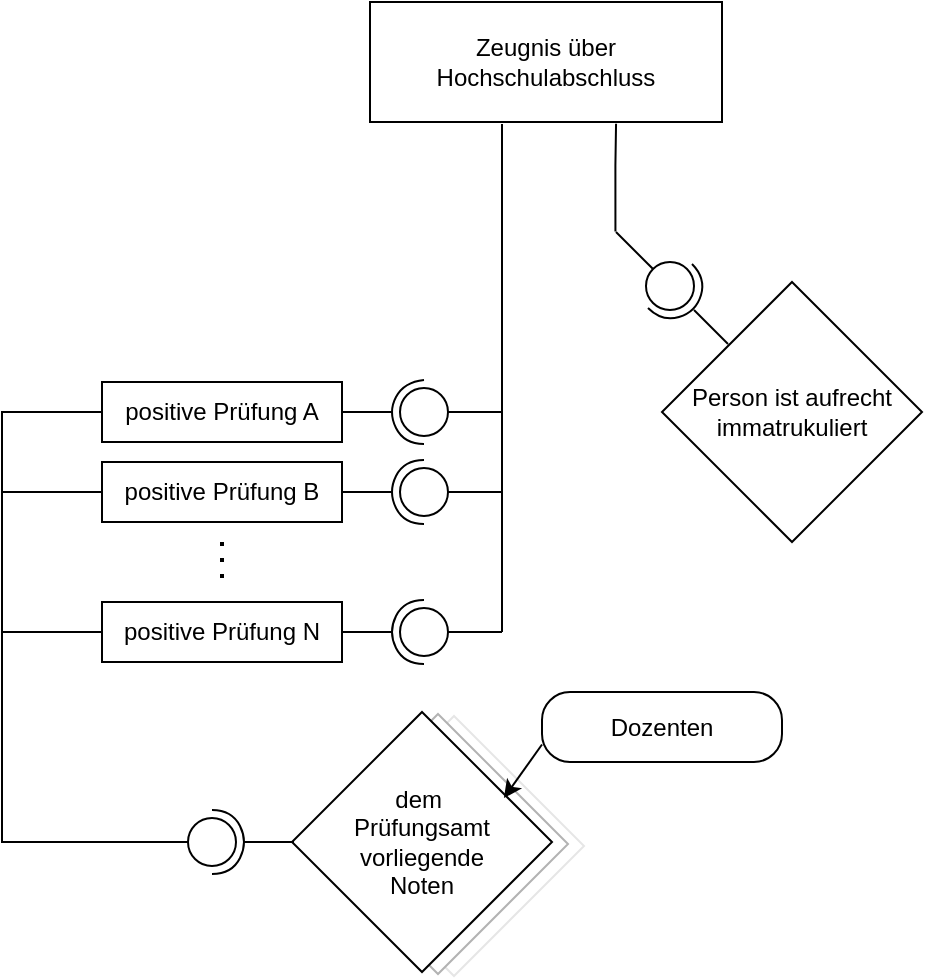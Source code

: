 <mxfile version="26.0.6">
  <diagram name="Page-1" id="w4Br4X8fiHlMywU7zGjp">
    <mxGraphModel dx="1026" dy="692" grid="1" gridSize="10" guides="1" tooltips="1" connect="1" arrows="1" fold="1" page="1" pageScale="1" pageWidth="827" pageHeight="1169" math="0" shadow="0">
      <root>
        <mxCell id="0" />
        <mxCell id="1" parent="0" />
        <mxCell id="ZnQUYUJRkyerH0akCMQI-6" value="" style="rhombus;whiteSpace=wrap;html=1;strokeColor=#E6E6E6;" vertex="1" parent="1">
          <mxGeometry x="271" y="427.0" width="130" height="130" as="geometry" />
        </mxCell>
        <mxCell id="ZnQUYUJRkyerH0akCMQI-5" value="" style="rhombus;whiteSpace=wrap;html=1;strokeColor=#B3B3B3;" vertex="1" parent="1">
          <mxGeometry x="263" y="426.0" width="130" height="130" as="geometry" />
        </mxCell>
        <mxCell id="FBOawsyxL3B5Fp3eW2MB-1" value="Zeugnis über Hochschulabschluss" style="rounded=0;whiteSpace=wrap;html=1;" parent="1" vertex="1">
          <mxGeometry x="294" y="70" width="176" height="60" as="geometry" />
        </mxCell>
        <mxCell id="FBOawsyxL3B5Fp3eW2MB-3" value="positive Prüfung A" style="rounded=0;whiteSpace=wrap;html=1;" parent="1" vertex="1">
          <mxGeometry x="160" y="260" width="120" height="30" as="geometry" />
        </mxCell>
        <mxCell id="FBOawsyxL3B5Fp3eW2MB-4" value="positive Prüfung B" style="rounded=0;whiteSpace=wrap;html=1;" parent="1" vertex="1">
          <mxGeometry x="160" y="300" width="120" height="30" as="geometry" />
        </mxCell>
        <mxCell id="FBOawsyxL3B5Fp3eW2MB-5" value="positive Prüfung N" style="rounded=0;whiteSpace=wrap;html=1;" parent="1" vertex="1">
          <mxGeometry x="160" y="370" width="120" height="30" as="geometry" />
        </mxCell>
        <mxCell id="FBOawsyxL3B5Fp3eW2MB-6" value="" style="group;resizable=0;cloneable=1;deletable=1;recursiveResize=0;movable=1;treeMoving=0;editable=1;rotatable=1;locked=0;connectable=1;rotation=90;" parent="1" vertex="1" connectable="0">
          <mxGeometry x="304" y="235" width="32" height="80" as="geometry" />
        </mxCell>
        <mxCell id="FBOawsyxL3B5Fp3eW2MB-7" value="" style="endArrow=none;html=1;rounded=0;snapToPoint=0;ignoreEdge=0;movable=0;deletable=0;cloneable=0;anchorPointDirection=1;" parent="FBOawsyxL3B5Fp3eW2MB-6" edge="1">
          <mxGeometry width="50" height="50" relative="1" as="geometry">
            <mxPoint x="-24" y="40" as="sourcePoint" />
            <mxPoint x="1" y="40" as="targetPoint" />
          </mxGeometry>
        </mxCell>
        <mxCell id="FBOawsyxL3B5Fp3eW2MB-8" value="" style="group;resizable=0;expand=0;deletable=0;editable=1;movable=0;rotatable=0;locked=0;connectable=0;recursiveResize=0;container=0;allowArrows=0;cloneable=0;rotation=90;" parent="FBOawsyxL3B5Fp3eW2MB-6" vertex="1" connectable="0">
          <mxGeometry x="-2" y="25" width="32" height="30" as="geometry" />
        </mxCell>
        <mxCell id="FBOawsyxL3B5Fp3eW2MB-9" value="" style="ellipse;whiteSpace=wrap;html=1;strokeWidth=1;resizable=0;movable=0;connectable=0;allowArrows=0;rotatable=0;cloneable=0;deletable=0;part=0;container=0;rotation=90;" parent="FBOawsyxL3B5Fp3eW2MB-8" vertex="1">
          <mxGeometry x="7" y="3" width="24" height="24" as="geometry" />
        </mxCell>
        <mxCell id="FBOawsyxL3B5Fp3eW2MB-10" value="" style="endArrow=none;html=1;rounded=0;curved=1;strokeWidth=1;bendable=0;comic=0;movable=0;cloneable=0;deletable=0;anchorPointDirection=1;fixDash=0;ignoreEdge=0;orthogonalLoop=0;orthogonal=0;arcSize=20;editable=0;" parent="FBOawsyxL3B5Fp3eW2MB-8" edge="1">
          <mxGeometry width="50" height="50" relative="1" as="geometry">
            <mxPoint x="19" y="-1" as="sourcePoint" />
            <mxPoint x="19" y="31" as="targetPoint" />
            <Array as="points">
              <mxPoint x="9" />
              <mxPoint x="1" y="15" />
              <mxPoint x="9" y="31" />
            </Array>
          </mxGeometry>
        </mxCell>
        <mxCell id="FBOawsyxL3B5Fp3eW2MB-11" value="" style="endArrow=none;html=1;rounded=0;entryX=0.5;entryY=0;entryDx=0;entryDy=0;movable=0;cloneable=0;deletable=0;" parent="FBOawsyxL3B5Fp3eW2MB-6" target="FBOawsyxL3B5Fp3eW2MB-8" edge="1">
          <mxGeometry width="50" height="50" relative="1" as="geometry">
            <mxPoint x="56" y="40" as="sourcePoint" />
            <mxPoint x="19" y="80" as="targetPoint" />
          </mxGeometry>
        </mxCell>
        <mxCell id="FBOawsyxL3B5Fp3eW2MB-13" value="" style="group;resizable=0;cloneable=1;deletable=1;recursiveResize=0;movable=1;treeMoving=0;editable=1;rotatable=1;locked=0;connectable=1;rotation=90;" parent="1" vertex="1" connectable="0">
          <mxGeometry x="304" y="275" width="32" height="80" as="geometry" />
        </mxCell>
        <mxCell id="FBOawsyxL3B5Fp3eW2MB-14" value="" style="endArrow=none;html=1;rounded=0;snapToPoint=0;ignoreEdge=0;movable=0;deletable=0;cloneable=0;anchorPointDirection=1;" parent="FBOawsyxL3B5Fp3eW2MB-13" edge="1">
          <mxGeometry width="50" height="50" relative="1" as="geometry">
            <mxPoint x="-24" y="40" as="sourcePoint" />
            <mxPoint x="1" y="40" as="targetPoint" />
          </mxGeometry>
        </mxCell>
        <mxCell id="FBOawsyxL3B5Fp3eW2MB-15" value="" style="group;resizable=0;expand=0;deletable=0;editable=1;movable=0;rotatable=0;locked=0;connectable=0;recursiveResize=0;container=0;allowArrows=0;cloneable=0;rotation=90;" parent="FBOawsyxL3B5Fp3eW2MB-13" vertex="1" connectable="0">
          <mxGeometry x="-2" y="25" width="32" height="30" as="geometry" />
        </mxCell>
        <mxCell id="FBOawsyxL3B5Fp3eW2MB-16" value="" style="ellipse;whiteSpace=wrap;html=1;strokeWidth=1;resizable=0;movable=0;connectable=0;allowArrows=0;rotatable=0;cloneable=0;deletable=0;part=0;container=0;rotation=90;" parent="FBOawsyxL3B5Fp3eW2MB-15" vertex="1">
          <mxGeometry x="7" y="3" width="24" height="24" as="geometry" />
        </mxCell>
        <mxCell id="FBOawsyxL3B5Fp3eW2MB-17" value="" style="endArrow=none;html=1;rounded=0;curved=1;strokeWidth=1;bendable=0;comic=0;movable=0;cloneable=0;deletable=0;anchorPointDirection=1;fixDash=0;ignoreEdge=0;orthogonalLoop=0;orthogonal=0;arcSize=20;editable=0;" parent="FBOawsyxL3B5Fp3eW2MB-15" edge="1">
          <mxGeometry width="50" height="50" relative="1" as="geometry">
            <mxPoint x="19" y="-1" as="sourcePoint" />
            <mxPoint x="19" y="31" as="targetPoint" />
            <Array as="points">
              <mxPoint x="9" y="-1" />
              <mxPoint x="1" y="15" />
              <mxPoint x="9" y="31" />
            </Array>
          </mxGeometry>
        </mxCell>
        <mxCell id="FBOawsyxL3B5Fp3eW2MB-18" value="" style="endArrow=none;html=1;rounded=0;entryX=0.5;entryY=0;entryDx=0;entryDy=0;movable=0;cloneable=0;deletable=0;" parent="FBOawsyxL3B5Fp3eW2MB-13" target="FBOawsyxL3B5Fp3eW2MB-15" edge="1">
          <mxGeometry width="50" height="50" relative="1" as="geometry">
            <mxPoint x="56" y="40" as="sourcePoint" />
            <mxPoint x="19" y="80" as="targetPoint" />
          </mxGeometry>
        </mxCell>
        <mxCell id="FBOawsyxL3B5Fp3eW2MB-20" value="" style="group;resizable=0;cloneable=1;deletable=1;recursiveResize=0;movable=1;treeMoving=0;editable=1;rotatable=1;locked=0;connectable=1;rotation=90;" parent="1" vertex="1" connectable="0">
          <mxGeometry x="304" y="345" width="32" height="80" as="geometry" />
        </mxCell>
        <mxCell id="FBOawsyxL3B5Fp3eW2MB-21" value="" style="endArrow=none;html=1;rounded=0;snapToPoint=0;ignoreEdge=0;movable=0;deletable=0;cloneable=0;anchorPointDirection=1;" parent="FBOawsyxL3B5Fp3eW2MB-20" edge="1">
          <mxGeometry width="50" height="50" relative="1" as="geometry">
            <mxPoint x="-24" y="40" as="sourcePoint" />
            <mxPoint x="1" y="40" as="targetPoint" />
          </mxGeometry>
        </mxCell>
        <mxCell id="FBOawsyxL3B5Fp3eW2MB-22" value="" style="group;resizable=0;expand=0;deletable=0;editable=1;movable=0;rotatable=0;locked=0;connectable=0;recursiveResize=0;container=0;allowArrows=0;cloneable=0;rotation=90;" parent="FBOawsyxL3B5Fp3eW2MB-20" vertex="1" connectable="0">
          <mxGeometry x="-2" y="25" width="32" height="30" as="geometry" />
        </mxCell>
        <mxCell id="FBOawsyxL3B5Fp3eW2MB-23" value="" style="ellipse;whiteSpace=wrap;html=1;strokeWidth=1;resizable=0;movable=0;connectable=0;allowArrows=0;rotatable=0;cloneable=0;deletable=0;part=0;container=0;rotation=90;" parent="FBOawsyxL3B5Fp3eW2MB-22" vertex="1">
          <mxGeometry x="7" y="3" width="24" height="24" as="geometry" />
        </mxCell>
        <mxCell id="FBOawsyxL3B5Fp3eW2MB-24" value="" style="endArrow=none;html=1;rounded=0;curved=1;strokeWidth=1;bendable=0;comic=0;movable=0;cloneable=0;deletable=0;anchorPointDirection=1;fixDash=0;ignoreEdge=0;orthogonalLoop=0;orthogonal=0;arcSize=20;editable=0;" parent="FBOawsyxL3B5Fp3eW2MB-22" edge="1">
          <mxGeometry width="50" height="50" relative="1" as="geometry">
            <mxPoint x="19" y="-1" as="sourcePoint" />
            <mxPoint x="19" y="31" as="targetPoint" />
            <Array as="points">
              <mxPoint x="9" y="-1" />
              <mxPoint x="1" y="15" />
              <mxPoint x="9" y="31" />
            </Array>
          </mxGeometry>
        </mxCell>
        <mxCell id="FBOawsyxL3B5Fp3eW2MB-25" value="" style="endArrow=none;html=1;rounded=0;entryX=0.5;entryY=0;entryDx=0;entryDy=0;movable=0;cloneable=0;deletable=0;" parent="FBOawsyxL3B5Fp3eW2MB-20" target="FBOawsyxL3B5Fp3eW2MB-22" edge="1">
          <mxGeometry width="50" height="50" relative="1" as="geometry">
            <mxPoint x="56" y="40" as="sourcePoint" />
            <mxPoint x="19" y="80" as="targetPoint" />
          </mxGeometry>
        </mxCell>
        <mxCell id="FBOawsyxL3B5Fp3eW2MB-27" value="" style="endArrow=none;dashed=1;html=1;dashPattern=1 3;strokeWidth=2;rounded=0;" parent="1" edge="1">
          <mxGeometry width="50" height="50" relative="1" as="geometry">
            <mxPoint x="220" y="340" as="sourcePoint" />
            <mxPoint x="220" y="360" as="targetPoint" />
          </mxGeometry>
        </mxCell>
        <mxCell id="FBOawsyxL3B5Fp3eW2MB-28" value="dem&amp;nbsp;&lt;div&gt;Prüfungsamt vorliegende&lt;div&gt;Noten&lt;/div&gt;&lt;/div&gt;" style="rhombus;whiteSpace=wrap;html=1;" parent="1" vertex="1">
          <mxGeometry x="255" y="425.0" width="130" height="130" as="geometry" />
        </mxCell>
        <mxCell id="FBOawsyxL3B5Fp3eW2MB-36" style="edgeStyle=orthogonalEdgeStyle;rounded=0;orthogonalLoop=1;jettySize=auto;html=1;entryX=0;entryY=0.5;entryDx=0;entryDy=0;endArrow=none;endFill=0;" parent="1" source="FBOawsyxL3B5Fp3eW2MB-30" target="FBOawsyxL3B5Fp3eW2MB-3" edge="1">
          <mxGeometry relative="1" as="geometry">
            <Array as="points">
              <mxPoint x="110" y="490" />
              <mxPoint x="110" y="275" />
            </Array>
          </mxGeometry>
        </mxCell>
        <mxCell id="FBOawsyxL3B5Fp3eW2MB-30" value="" style="group;resizable=0;cloneable=1;deletable=1;recursiveResize=0;movable=1;treeMoving=0;editable=1;rotatable=1;locked=0;connectable=1;rotation=-90;" parent="1" vertex="1" connectable="0">
          <mxGeometry x="200" y="450" width="32" height="80" as="geometry" />
        </mxCell>
        <mxCell id="FBOawsyxL3B5Fp3eW2MB-31" value="" style="endArrow=none;html=1;rounded=0;snapToPoint=0;ignoreEdge=0;movable=0;deletable=0;cloneable=0;anchorPointDirection=1;" parent="FBOawsyxL3B5Fp3eW2MB-30" edge="1">
          <mxGeometry width="50" height="50" relative="1" as="geometry">
            <mxPoint x="56" y="40" as="sourcePoint" />
            <mxPoint x="31" y="40" as="targetPoint" />
          </mxGeometry>
        </mxCell>
        <mxCell id="FBOawsyxL3B5Fp3eW2MB-32" value="" style="group;resizable=0;expand=0;deletable=0;editable=1;movable=0;rotatable=0;locked=0;connectable=0;recursiveResize=0;container=0;allowArrows=0;cloneable=0;rotation=-90;" parent="FBOawsyxL3B5Fp3eW2MB-30" vertex="1" connectable="0">
          <mxGeometry x="2" y="25" width="32" height="30" as="geometry" />
        </mxCell>
        <mxCell id="FBOawsyxL3B5Fp3eW2MB-33" value="" style="ellipse;whiteSpace=wrap;html=1;strokeWidth=1;resizable=0;movable=0;connectable=0;allowArrows=0;rotatable=0;cloneable=0;deletable=0;part=0;container=0;rotation=-90;" parent="FBOawsyxL3B5Fp3eW2MB-32" vertex="1">
          <mxGeometry x="1" y="3" width="24" height="24" as="geometry" />
        </mxCell>
        <mxCell id="FBOawsyxL3B5Fp3eW2MB-34" value="" style="endArrow=none;html=1;rounded=0;curved=1;strokeWidth=1;bendable=0;comic=0;movable=0;cloneable=0;deletable=0;anchorPointDirection=1;fixDash=0;ignoreEdge=0;orthogonalLoop=0;orthogonal=0;arcSize=20;editable=0;" parent="FBOawsyxL3B5Fp3eW2MB-32" edge="1">
          <mxGeometry width="50" height="50" relative="1" as="geometry">
            <mxPoint x="13" y="31" as="sourcePoint" />
            <mxPoint x="13" y="-1" as="targetPoint" />
            <Array as="points">
              <mxPoint x="23" y="31" />
              <mxPoint x="31" y="15" />
              <mxPoint x="23" y="-1" />
            </Array>
          </mxGeometry>
        </mxCell>
        <mxCell id="FBOawsyxL3B5Fp3eW2MB-35" value="" style="endArrow=none;html=1;rounded=0;entryX=0.5;entryY=0;entryDx=0;entryDy=0;movable=0;cloneable=0;deletable=0;" parent="FBOawsyxL3B5Fp3eW2MB-30" target="FBOawsyxL3B5Fp3eW2MB-32" edge="1">
          <mxGeometry width="50" height="50" relative="1" as="geometry">
            <mxPoint x="-24" y="40" as="sourcePoint" />
            <mxPoint x="13" as="targetPoint" />
          </mxGeometry>
        </mxCell>
        <mxCell id="FBOawsyxL3B5Fp3eW2MB-37" value="" style="endArrow=none;html=1;rounded=0;entryX=0;entryY=0.5;entryDx=0;entryDy=0;" parent="1" target="FBOawsyxL3B5Fp3eW2MB-4" edge="1">
          <mxGeometry width="50" height="50" relative="1" as="geometry">
            <mxPoint x="110" y="315" as="sourcePoint" />
            <mxPoint x="440" y="330" as="targetPoint" />
          </mxGeometry>
        </mxCell>
        <mxCell id="FBOawsyxL3B5Fp3eW2MB-38" style="edgeStyle=orthogonalEdgeStyle;rounded=0;orthogonalLoop=1;jettySize=auto;html=1;exitX=0.5;exitY=0;exitDx=0;exitDy=0;entryX=0.375;entryY=1.017;entryDx=0;entryDy=0;entryPerimeter=0;endArrow=none;endFill=0;" parent="1" source="FBOawsyxL3B5Fp3eW2MB-20" target="FBOawsyxL3B5Fp3eW2MB-1" edge="1">
          <mxGeometry relative="1" as="geometry">
            <Array as="points">
              <mxPoint x="360" y="320" />
              <mxPoint x="360" y="320" />
            </Array>
          </mxGeometry>
        </mxCell>
        <mxCell id="FBOawsyxL3B5Fp3eW2MB-39" value="" style="endArrow=none;html=1;rounded=0;exitX=0;exitY=0.5;exitDx=0;exitDy=0;" parent="1" source="FBOawsyxL3B5Fp3eW2MB-5" edge="1">
          <mxGeometry width="50" height="50" relative="1" as="geometry">
            <mxPoint x="390" y="380" as="sourcePoint" />
            <mxPoint x="110" y="385" as="targetPoint" />
          </mxGeometry>
        </mxCell>
        <mxCell id="FBOawsyxL3B5Fp3eW2MB-41" value="Person ist aufrecht immatrukuliert" style="rhombus;whiteSpace=wrap;html=1;" parent="1" vertex="1">
          <mxGeometry x="440" y="210.0" width="130" height="130" as="geometry" />
        </mxCell>
        <mxCell id="FBOawsyxL3B5Fp3eW2MB-42" value="" style="group;resizable=0;cloneable=1;deletable=1;recursiveResize=0;movable=1;treeMoving=0;editable=1;rotatable=1;locked=0;connectable=1;rotation=-45;" parent="1" vertex="1" connectable="0">
          <mxGeometry x="429" y="173" width="32" height="80" as="geometry" />
        </mxCell>
        <mxCell id="FBOawsyxL3B5Fp3eW2MB-43" value="" style="endArrow=none;html=1;rounded=0;snapToPoint=0;ignoreEdge=0;movable=0;deletable=0;cloneable=0;anchorPointDirection=1;" parent="FBOawsyxL3B5Fp3eW2MB-42" edge="1">
          <mxGeometry width="50" height="50" relative="1" as="geometry">
            <mxPoint x="44" y="68" as="sourcePoint" />
            <mxPoint x="27" y="51" as="targetPoint" />
          </mxGeometry>
        </mxCell>
        <mxCell id="FBOawsyxL3B5Fp3eW2MB-44" value="" style="group;resizable=0;expand=0;deletable=0;editable=1;movable=0;rotatable=0;locked=0;connectable=0;recursiveResize=0;container=0;allowArrows=0;cloneable=0;rotation=-45;" parent="FBOawsyxL3B5Fp3eW2MB-42" vertex="1" connectable="0">
          <mxGeometry x="1" y="26" width="32" height="30" as="geometry" />
        </mxCell>
        <mxCell id="FBOawsyxL3B5Fp3eW2MB-45" value="" style="ellipse;whiteSpace=wrap;html=1;strokeWidth=1;resizable=0;movable=0;connectable=0;allowArrows=0;rotatable=0;cloneable=0;deletable=0;part=0;container=0;rotation=-45;" parent="FBOawsyxL3B5Fp3eW2MB-44" vertex="1">
          <mxGeometry x="2" y="1" width="24" height="24" as="geometry" />
        </mxCell>
        <mxCell id="FBOawsyxL3B5Fp3eW2MB-46" value="" style="endArrow=none;html=1;rounded=0;curved=1;strokeWidth=1;bendable=0;comic=0;movable=0;cloneable=0;deletable=0;anchorPointDirection=1;fixDash=0;ignoreEdge=0;orthogonalLoop=0;orthogonal=0;arcSize=20;editable=0;" parent="FBOawsyxL3B5Fp3eW2MB-44" edge="1">
          <mxGeometry width="50" height="50" relative="1" as="geometry">
            <mxPoint x="3" y="24" as="sourcePoint" />
            <mxPoint x="25" y="2" as="targetPoint" />
            <Array as="points">
              <mxPoint x="10" y="31" />
              <mxPoint x="27" y="26" />
              <mxPoint x="32" y="9" />
            </Array>
          </mxGeometry>
        </mxCell>
        <mxCell id="FBOawsyxL3B5Fp3eW2MB-47" value="" style="endArrow=none;html=1;rounded=0;entryX=0.5;entryY=0;entryDx=0;entryDy=0;movable=0;cloneable=0;deletable=0;" parent="FBOawsyxL3B5Fp3eW2MB-42" target="FBOawsyxL3B5Fp3eW2MB-44" edge="1">
          <mxGeometry width="50" height="50" relative="1" as="geometry">
            <mxPoint x="-12" y="12" as="sourcePoint" />
            <mxPoint x="42" y="10" as="targetPoint" />
          </mxGeometry>
        </mxCell>
        <mxCell id="FBOawsyxL3B5Fp3eW2MB-49" style="edgeStyle=orthogonalEdgeStyle;rounded=0;orthogonalLoop=1;jettySize=auto;html=1;exitX=0.5;exitY=0;exitDx=0;exitDy=0;entryX=0.699;entryY=1.014;entryDx=0;entryDy=0;entryPerimeter=0;endArrow=none;endFill=0;" parent="1" source="FBOawsyxL3B5Fp3eW2MB-42" target="FBOawsyxL3B5Fp3eW2MB-1" edge="1">
          <mxGeometry relative="1" as="geometry" />
        </mxCell>
        <mxCell id="RRx6BCsMKekqrzaxBxrb-1" value="Dozenten" style="rounded=1;whiteSpace=wrap;html=1;arcSize=40;" parent="1" vertex="1">
          <mxGeometry x="380" y="415.0" width="120" height="35" as="geometry" />
        </mxCell>
        <mxCell id="RRx6BCsMKekqrzaxBxrb-2" style="rounded=0;orthogonalLoop=1;jettySize=auto;html=1;exitX=0;exitY=0.75;exitDx=0;exitDy=0;entryX=0.815;entryY=0.331;entryDx=0;entryDy=0;entryPerimeter=0;" parent="1" source="RRx6BCsMKekqrzaxBxrb-1" target="FBOawsyxL3B5Fp3eW2MB-28" edge="1">
          <mxGeometry relative="1" as="geometry" />
        </mxCell>
      </root>
    </mxGraphModel>
  </diagram>
</mxfile>

